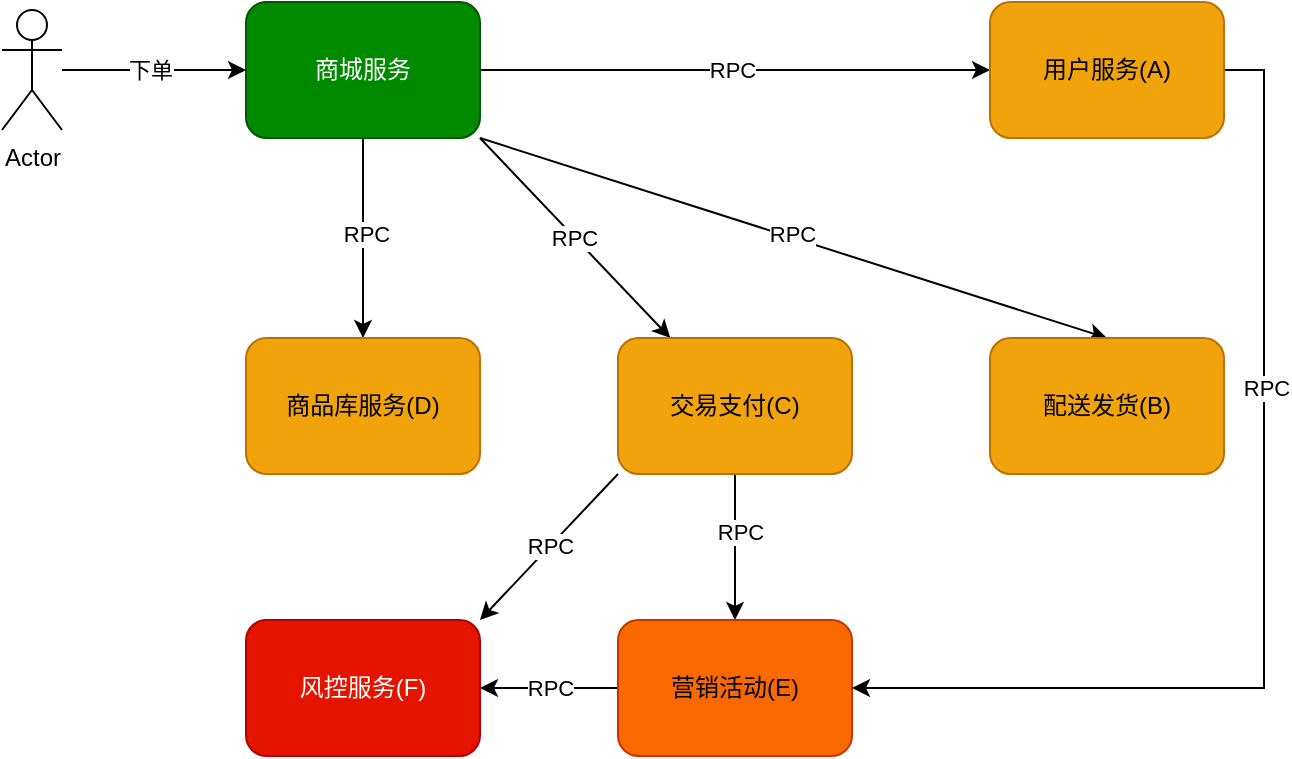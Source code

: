 <mxfile version="20.2.8" type="device" pages="3"><diagram id="hV2Dg5-riD1u_J5CvaS4" name="第 1 页"><mxGraphModel dx="1186" dy="737" grid="0" gridSize="10" guides="1" tooltips="1" connect="1" arrows="1" fold="1" page="1" pageScale="1" pageWidth="900" pageHeight="1600" math="0" shadow="0"><root><mxCell id="0"/><mxCell id="1" parent="0"/><mxCell id="Aq7Yb_3MGls0MY2zBWWf-10" style="edgeStyle=orthogonalEdgeStyle;rounded=0;orthogonalLoop=1;jettySize=auto;html=1;exitX=1;exitY=0.5;exitDx=0;exitDy=0;" edge="1" parent="1" source="Aq7Yb_3MGls0MY2zBWWf-1" target="Aq7Yb_3MGls0MY2zBWWf-8"><mxGeometry relative="1" as="geometry"/></mxCell><mxCell id="Aq7Yb_3MGls0MY2zBWWf-17" value="RPC" style="edgeLabel;html=1;align=center;verticalAlign=middle;resizable=0;points=[];" vertex="1" connectable="0" parent="Aq7Yb_3MGls0MY2zBWWf-10"><mxGeometry x="-0.012" relative="1" as="geometry"><mxPoint as="offset"/></mxGeometry></mxCell><mxCell id="Aq7Yb_3MGls0MY2zBWWf-11" style="edgeStyle=orthogonalEdgeStyle;rounded=0;orthogonalLoop=1;jettySize=auto;html=1;exitX=0.5;exitY=1;exitDx=0;exitDy=0;" edge="1" parent="1" source="Aq7Yb_3MGls0MY2zBWWf-1" target="Aq7Yb_3MGls0MY2zBWWf-4"><mxGeometry relative="1" as="geometry"/></mxCell><mxCell id="Aq7Yb_3MGls0MY2zBWWf-16" value="RPC" style="edgeLabel;html=1;align=center;verticalAlign=middle;resizable=0;points=[];" vertex="1" connectable="0" parent="Aq7Yb_3MGls0MY2zBWWf-11"><mxGeometry x="-0.04" y="1" relative="1" as="geometry"><mxPoint as="offset"/></mxGeometry></mxCell><mxCell id="Aq7Yb_3MGls0MY2zBWWf-12" style="rounded=0;orthogonalLoop=1;jettySize=auto;html=1;exitX=1;exitY=1;exitDx=0;exitDy=0;" edge="1" parent="1" source="Aq7Yb_3MGls0MY2zBWWf-1" target="Aq7Yb_3MGls0MY2zBWWf-5"><mxGeometry relative="1" as="geometry"/></mxCell><mxCell id="Aq7Yb_3MGls0MY2zBWWf-18" value="RPC" style="edgeLabel;html=1;align=center;verticalAlign=middle;resizable=0;points=[];" vertex="1" connectable="0" parent="Aq7Yb_3MGls0MY2zBWWf-12"><mxGeometry x="-0.016" relative="1" as="geometry"><mxPoint as="offset"/></mxGeometry></mxCell><mxCell id="Aq7Yb_3MGls0MY2zBWWf-13" style="edgeStyle=none;rounded=0;orthogonalLoop=1;jettySize=auto;html=1;exitX=1;exitY=1;exitDx=0;exitDy=0;entryX=0.5;entryY=0;entryDx=0;entryDy=0;" edge="1" parent="1" source="Aq7Yb_3MGls0MY2zBWWf-1" target="Aq7Yb_3MGls0MY2zBWWf-6"><mxGeometry relative="1" as="geometry"/></mxCell><mxCell id="Aq7Yb_3MGls0MY2zBWWf-19" value="RPC" style="edgeLabel;html=1;align=center;verticalAlign=middle;resizable=0;points=[];" vertex="1" connectable="0" parent="Aq7Yb_3MGls0MY2zBWWf-13"><mxGeometry x="-0.008" y="2" relative="1" as="geometry"><mxPoint as="offset"/></mxGeometry></mxCell><mxCell id="Aq7Yb_3MGls0MY2zBWWf-1" value="商城服务" style="rounded=1;whiteSpace=wrap;html=1;fillColor=#008a00;fontColor=#ffffff;strokeColor=#005700;" vertex="1" parent="1"><mxGeometry x="257" y="193" width="117" height="68" as="geometry"/></mxCell><mxCell id="Aq7Yb_3MGls0MY2zBWWf-3" value="" style="edgeStyle=orthogonalEdgeStyle;rounded=0;orthogonalLoop=1;jettySize=auto;html=1;" edge="1" parent="1" source="Aq7Yb_3MGls0MY2zBWWf-2" target="Aq7Yb_3MGls0MY2zBWWf-1"><mxGeometry relative="1" as="geometry"/></mxCell><mxCell id="Aq7Yb_3MGls0MY2zBWWf-27" value="下单" style="edgeLabel;html=1;align=center;verticalAlign=middle;resizable=0;points=[];" vertex="1" connectable="0" parent="Aq7Yb_3MGls0MY2zBWWf-3"><mxGeometry x="-0.043" relative="1" as="geometry"><mxPoint as="offset"/></mxGeometry></mxCell><mxCell id="Aq7Yb_3MGls0MY2zBWWf-2" value="Actor" style="shape=umlActor;verticalLabelPosition=bottom;verticalAlign=top;html=1;outlineConnect=0;" vertex="1" parent="1"><mxGeometry x="135" y="197" width="30" height="60" as="geometry"/></mxCell><mxCell id="Aq7Yb_3MGls0MY2zBWWf-4" value="商品库服务(D)" style="rounded=1;whiteSpace=wrap;html=1;fillColor=#f0a30a;fontColor=#000000;strokeColor=#BD7000;" vertex="1" parent="1"><mxGeometry x="257" y="361" width="117" height="68" as="geometry"/></mxCell><mxCell id="Aq7Yb_3MGls0MY2zBWWf-14" style="edgeStyle=none;rounded=0;orthogonalLoop=1;jettySize=auto;html=1;exitX=0.5;exitY=1;exitDx=0;exitDy=0;" edge="1" parent="1" source="Aq7Yb_3MGls0MY2zBWWf-5" target="Aq7Yb_3MGls0MY2zBWWf-7"><mxGeometry relative="1" as="geometry"/></mxCell><mxCell id="Aq7Yb_3MGls0MY2zBWWf-20" value="RPC" style="edgeLabel;html=1;align=center;verticalAlign=middle;resizable=0;points=[];" vertex="1" connectable="0" parent="Aq7Yb_3MGls0MY2zBWWf-14"><mxGeometry x="-0.205" y="2" relative="1" as="geometry"><mxPoint as="offset"/></mxGeometry></mxCell><mxCell id="Aq7Yb_3MGls0MY2zBWWf-23" style="rounded=0;orthogonalLoop=1;jettySize=auto;html=1;exitX=0;exitY=1;exitDx=0;exitDy=0;entryX=1;entryY=0;entryDx=0;entryDy=0;" edge="1" parent="1" source="Aq7Yb_3MGls0MY2zBWWf-5" target="Aq7Yb_3MGls0MY2zBWWf-22"><mxGeometry relative="1" as="geometry"/></mxCell><mxCell id="Aq7Yb_3MGls0MY2zBWWf-25" value="RPC" style="edgeLabel;html=1;align=center;verticalAlign=middle;resizable=0;points=[];" vertex="1" connectable="0" parent="Aq7Yb_3MGls0MY2zBWWf-23"><mxGeometry x="-0.014" relative="1" as="geometry"><mxPoint as="offset"/></mxGeometry></mxCell><mxCell id="Aq7Yb_3MGls0MY2zBWWf-5" value="交易支付(C)" style="rounded=1;whiteSpace=wrap;html=1;fillColor=#f0a30a;fontColor=#000000;strokeColor=#BD7000;" vertex="1" parent="1"><mxGeometry x="443" y="361" width="117" height="68" as="geometry"/></mxCell><mxCell id="Aq7Yb_3MGls0MY2zBWWf-6" value="配送发货(B)" style="rounded=1;whiteSpace=wrap;html=1;fillColor=#f0a30a;fontColor=#000000;strokeColor=#BD7000;" vertex="1" parent="1"><mxGeometry x="629" y="361" width="117" height="68" as="geometry"/></mxCell><mxCell id="Aq7Yb_3MGls0MY2zBWWf-24" style="edgeStyle=none;rounded=0;orthogonalLoop=1;jettySize=auto;html=1;exitX=0;exitY=0.5;exitDx=0;exitDy=0;entryX=1;entryY=0.5;entryDx=0;entryDy=0;" edge="1" parent="1" source="Aq7Yb_3MGls0MY2zBWWf-7" target="Aq7Yb_3MGls0MY2zBWWf-22"><mxGeometry relative="1" as="geometry"/></mxCell><mxCell id="Aq7Yb_3MGls0MY2zBWWf-26" value="RPC" style="edgeLabel;html=1;align=center;verticalAlign=middle;resizable=0;points=[];" vertex="1" connectable="0" parent="Aq7Yb_3MGls0MY2zBWWf-24"><mxGeometry x="-0.015" y="2" relative="1" as="geometry"><mxPoint y="-2" as="offset"/></mxGeometry></mxCell><mxCell id="Aq7Yb_3MGls0MY2zBWWf-7" value="营销活动(E)" style="rounded=1;whiteSpace=wrap;html=1;fillColor=#fa6800;strokeColor=#C73500;fontColor=#000000;" vertex="1" parent="1"><mxGeometry x="443" y="502" width="117" height="68" as="geometry"/></mxCell><mxCell id="Aq7Yb_3MGls0MY2zBWWf-15" style="edgeStyle=orthogonalEdgeStyle;rounded=0;orthogonalLoop=1;jettySize=auto;html=1;exitX=1;exitY=0.5;exitDx=0;exitDy=0;entryX=1;entryY=0.5;entryDx=0;entryDy=0;" edge="1" parent="1" source="Aq7Yb_3MGls0MY2zBWWf-8" target="Aq7Yb_3MGls0MY2zBWWf-7"><mxGeometry relative="1" as="geometry"/></mxCell><mxCell id="Aq7Yb_3MGls0MY2zBWWf-21" value="RPC" style="edgeLabel;html=1;align=center;verticalAlign=middle;resizable=0;points=[];" vertex="1" connectable="0" parent="Aq7Yb_3MGls0MY2zBWWf-15"><mxGeometry x="-0.331" y="1" relative="1" as="geometry"><mxPoint as="offset"/></mxGeometry></mxCell><mxCell id="Aq7Yb_3MGls0MY2zBWWf-8" value="用户服务(A)" style="rounded=1;whiteSpace=wrap;html=1;fillColor=#f0a30a;fontColor=#000000;strokeColor=#BD7000;" vertex="1" parent="1"><mxGeometry x="629" y="193" width="117" height="68" as="geometry"/></mxCell><mxCell id="Aq7Yb_3MGls0MY2zBWWf-22" value="风控服务(F)" style="rounded=1;whiteSpace=wrap;html=1;fillColor=#e51400;fontColor=#ffffff;strokeColor=#B20000;" vertex="1" parent="1"><mxGeometry x="257" y="502" width="117" height="68" as="geometry"/></mxCell></root></mxGraphModel></diagram><diagram id="yCMZBiqz_cgt4M_tTJk_" name="第 2 页"><mxGraphModel dx="1186" dy="737" grid="0" gridSize="10" guides="1" tooltips="1" connect="1" arrows="1" fold="1" page="1" pageScale="1" pageWidth="900" pageHeight="1600" math="0" shadow="0"><root><mxCell id="0"/><mxCell id="1" parent="0"/><mxCell id="W6n_KKlvfba6O9kaR7yt-4" style="edgeStyle=none;rounded=0;orthogonalLoop=1;jettySize=auto;html=1;exitX=0.75;exitY=1;exitDx=0;exitDy=0;entryX=0.5;entryY=0;entryDx=0;entryDy=0;fontFamily=Comic Sans MS;fontSize=14;" edge="1" parent="1" source="-1p5GsG4YUj0OTpWt8Dc-1" target="W6n_KKlvfba6O9kaR7yt-2"><mxGeometry relative="1" as="geometry"/></mxCell><mxCell id="W6n_KKlvfba6O9kaR7yt-6" value="&lt;font style=&quot;font-size: 12px;&quot;&gt;获取接口&lt;/font&gt;" style="edgeLabel;html=1;align=center;verticalAlign=middle;resizable=0;points=[];fontSize=14;fontFamily=Comic Sans MS;" vertex="1" connectable="0" parent="W6n_KKlvfba6O9kaR7yt-4"><mxGeometry x="-0.124" relative="1" as="geometry"><mxPoint as="offset"/></mxGeometry></mxCell><mxCell id="-1p5GsG4YUj0OTpWt8Dc-1" value="&lt;font style=&quot;font-size: 14px;&quot;&gt;注册中心&lt;/font&gt;" style="rounded=1;whiteSpace=wrap;html=1;fillColor=#e51400;fontColor=#ffffff;strokeColor=#B20000;" vertex="1" parent="1"><mxGeometry x="315" y="140" width="218" height="60" as="geometry"/></mxCell><mxCell id="W6n_KKlvfba6O9kaR7yt-3" style="edgeStyle=none;rounded=0;orthogonalLoop=1;jettySize=auto;html=1;exitX=0.5;exitY=0;exitDx=0;exitDy=0;entryX=0.25;entryY=1;entryDx=0;entryDy=0;fontFamily=Comic Sans MS;fontSize=14;" edge="1" parent="1" source="W6n_KKlvfba6O9kaR7yt-1" target="-1p5GsG4YUj0OTpWt8Dc-1"><mxGeometry relative="1" as="geometry"/></mxCell><mxCell id="W6n_KKlvfba6O9kaR7yt-5" value="&lt;font style=&quot;font-size: 12px;&quot;&gt;上报接口&lt;/font&gt;" style="edgeLabel;html=1;align=center;verticalAlign=middle;resizable=0;points=[];fontSize=14;fontFamily=Comic Sans MS;" vertex="1" connectable="0" parent="W6n_KKlvfba6O9kaR7yt-3"><mxGeometry x="0.003" y="1" relative="1" as="geometry"><mxPoint as="offset"/></mxGeometry></mxCell><mxCell id="W6n_KKlvfba6O9kaR7yt-1" value="&lt;font style=&quot;font-size: 14px;&quot; face=&quot;Comic Sans MS&quot;&gt;Dubbo 服务&lt;br&gt;接口提供者&lt;/font&gt;" style="rounded=1;whiteSpace=wrap;html=1;fillColor=#008a00;fontColor=#ffffff;strokeColor=#005700;arcSize=9;" vertex="1" parent="1"><mxGeometry x="180" y="295" width="135" height="68" as="geometry"/></mxCell><mxCell id="W6n_KKlvfba6O9kaR7yt-7" value="&lt;font style=&quot;font-size: 12px;&quot;&gt;根据获取的接口，请求通信&lt;/font&gt;" style="edgeStyle=none;rounded=0;orthogonalLoop=1;jettySize=auto;html=1;fontFamily=Comic Sans MS;fontSize=14;exitX=0;exitY=0.5;exitDx=0;exitDy=0;" edge="1" parent="1" source="W6n_KKlvfba6O9kaR7yt-10" target="W6n_KKlvfba6O9kaR7yt-1"><mxGeometry relative="1" as="geometry"><mxPoint x="478" y="407" as="sourcePoint"/></mxGeometry></mxCell><mxCell id="W6n_KKlvfba6O9kaR7yt-11" style="edgeStyle=none;rounded=0;orthogonalLoop=1;jettySize=auto;html=1;exitX=0;exitY=0.5;exitDx=0;exitDy=0;fontFamily=Helvetica;fontSize=14;" edge="1" parent="1" source="W6n_KKlvfba6O9kaR7yt-2" target="W6n_KKlvfba6O9kaR7yt-10"><mxGeometry relative="1" as="geometry"/></mxCell><mxCell id="W6n_KKlvfba6O9kaR7yt-13" style="edgeStyle=orthogonalEdgeStyle;rounded=0;orthogonalLoop=1;jettySize=auto;html=1;exitX=0.5;exitY=1;exitDx=0;exitDy=0;entryX=0.5;entryY=1;entryDx=0;entryDy=0;fontFamily=Helvetica;fontSize=14;" edge="1" parent="1" source="W6n_KKlvfba6O9kaR7yt-2" target="W6n_KKlvfba6O9kaR7yt-1"><mxGeometry relative="1" as="geometry"><Array as="points"><mxPoint x="601" y="398"/><mxPoint x="248" y="398"/></Array></mxGeometry></mxCell><mxCell id="W6n_KKlvfba6O9kaR7yt-14" value="也可以不经过注册中心，直连模式通信测试" style="edgeLabel;html=1;align=center;verticalAlign=middle;resizable=0;points=[];fontSize=14;fontFamily=Helvetica;" vertex="1" connectable="0" parent="W6n_KKlvfba6O9kaR7yt-13"><mxGeometry x="-0.009" y="3" relative="1" as="geometry"><mxPoint x="1" y="-4" as="offset"/></mxGeometry></mxCell><mxCell id="W6n_KKlvfba6O9kaR7yt-2" value="&lt;font style=&quot;font-size: 14px;&quot; face=&quot;Comic Sans MS&quot;&gt;Dubbo 服务&lt;br&gt;接口消费者&lt;/font&gt;" style="rounded=1;whiteSpace=wrap;html=1;fillColor=#f0a30a;fontColor=#000000;strokeColor=#BD7000;arcSize=9;" vertex="1" parent="1"><mxGeometry x="533" y="295" width="135" height="68" as="geometry"/></mxCell><mxCell id="W6n_KKlvfba6O9kaR7yt-9" value="&lt;font face=&quot;Comic Sans MS&quot;&gt;&lt;span style=&quot;font-size: 14px;&quot;&gt;Jar&lt;br&gt;&lt;/span&gt;&lt;/font&gt;" style="rounded=1;whiteSpace=wrap;html=1;fillColor=#008a00;fontColor=#ffffff;strokeColor=#005700;arcSize=9;" vertex="1" parent="1"><mxGeometry x="338" y="233" width="33" height="33" as="geometry"/></mxCell><mxCell id="W6n_KKlvfba6O9kaR7yt-10" value="&lt;font face=&quot;Comic Sans MS&quot;&gt;&lt;span style=&quot;font-size: 14px;&quot;&gt;Jar&lt;br&gt;&lt;/span&gt;&lt;/font&gt;" style="rounded=1;whiteSpace=wrap;html=1;fillColor=#008a00;fontColor=#ffffff;strokeColor=#005700;arcSize=9;" vertex="1" parent="1"><mxGeometry x="486.5" y="312.5" width="33" height="33" as="geometry"/></mxCell><mxCell id="W6n_KKlvfba6O9kaR7yt-12" value="代理" style="text;html=1;align=center;verticalAlign=middle;resizable=0;points=[];autosize=1;strokeColor=none;fillColor=none;fontSize=14;fontFamily=Helvetica;" vertex="1" parent="1"><mxGeometry x="480" y="345.5" width="46" height="29" as="geometry"/></mxCell></root></mxGraphModel></diagram><diagram id="deQZrhHKCJvCwHV-iZG-" name="第 3 页"><mxGraphModel dx="1186" dy="737" grid="0" gridSize="10" guides="1" tooltips="1" connect="1" arrows="1" fold="1" page="1" pageScale="1" pageWidth="900" pageHeight="1600" math="0" shadow="0"><root><mxCell id="0"/><mxCell id="1" parent="0"/><mxCell id="Vg8MDkQzESCpS0vraivd-5" style="edgeStyle=orthogonalEdgeStyle;rounded=0;orthogonalLoop=1;jettySize=auto;html=1;exitX=0.5;exitY=1;exitDx=0;exitDy=0;fontFamily=Helvetica;fontSize=14;" edge="1" parent="1" source="Vg8MDkQzESCpS0vraivd-1" target="Vg8MDkQzESCpS0vraivd-4"><mxGeometry relative="1" as="geometry"/></mxCell><mxCell id="Vg8MDkQzESCpS0vraivd-1" value="接口使用" style="rounded=1;whiteSpace=wrap;html=1;fontFamily=Helvetica;fontSize=14;fillColor=#008a00;fontColor=#ffffff;strokeColor=#005700;" vertex="1" parent="1"><mxGeometry x="569" y="185" width="120" height="60" as="geometry"/></mxCell><mxCell id="Vg8MDkQzESCpS0vraivd-3" value="" style="edgeStyle=orthogonalEdgeStyle;rounded=0;orthogonalLoop=1;jettySize=auto;html=1;fontFamily=Helvetica;fontSize=14;" edge="1" parent="1" source="Vg8MDkQzESCpS0vraivd-2" target="Vg8MDkQzESCpS0vraivd-1"><mxGeometry relative="1" as="geometry"/></mxCell><mxCell id="Vg8MDkQzESCpS0vraivd-2" value="&lt;b&gt;Jar&lt;/b&gt;" style="text;html=1;align=center;verticalAlign=middle;resizable=0;points=[];autosize=1;strokeColor=none;fillColor=none;fontSize=14;fontFamily=Helvetica;" vertex="1" parent="1"><mxGeometry x="609.5" y="106" width="39" height="29" as="geometry"/></mxCell><mxCell id="Vg8MDkQzESCpS0vraivd-4" value="" style="rounded=1;whiteSpace=wrap;html=1;fontFamily=Helvetica;fontSize=14;arcSize=5;fillColor=#cdeb8b;strokeColor=#36393d;" vertex="1" parent="1"><mxGeometry x="569" y="303" width="120" height="121" as="geometry"/></mxCell><mxCell id="Vg8MDkQzESCpS0vraivd-6" value="代理" style="rounded=1;whiteSpace=wrap;html=1;fontFamily=Helvetica;fontSize=14;labelBackgroundColor=none;fontColor=#FFFFFF;fillColor=#000000;" vertex="1" parent="1"><mxGeometry x="595" y="319" width="68" height="34" as="geometry"/></mxCell><mxCell id="Vg8MDkQzESCpS0vraivd-26" style="edgeStyle=none;rounded=0;orthogonalLoop=1;jettySize=auto;html=1;exitX=0.5;exitY=1;exitDx=0;exitDy=0;fontFamily=Comic Sans MS;fontSize=14;" edge="1" parent="1" source="Vg8MDkQzESCpS0vraivd-7" target="Vg8MDkQzESCpS0vraivd-24"><mxGeometry relative="1" as="geometry"/></mxCell><mxCell id="Vg8MDkQzESCpS0vraivd-28" value="发送" style="edgeLabel;html=1;align=center;verticalAlign=middle;resizable=0;points=[];fontSize=14;fontFamily=Comic Sans MS;" vertex="1" connectable="0" parent="Vg8MDkQzESCpS0vraivd-26"><mxGeometry x="-0.085" y="-1" relative="1" as="geometry"><mxPoint x="1" y="7" as="offset"/></mxGeometry></mxCell><mxCell id="Vg8MDkQzESCpS0vraivd-7" value="通信" style="rounded=1;whiteSpace=wrap;html=1;fontFamily=Helvetica;fontSize=14;" vertex="1" parent="1"><mxGeometry x="595" y="371" width="68" height="34" as="geometry"/></mxCell><mxCell id="Vg8MDkQzESCpS0vraivd-39" style="edgeStyle=orthogonalEdgeStyle;rounded=0;orthogonalLoop=1;jettySize=auto;html=1;exitX=0.5;exitY=0;exitDx=0;exitDy=0;fontFamily=Comic Sans MS;fontSize=14;" edge="1" parent="1" source="Vg8MDkQzESCpS0vraivd-8" target="Vg8MDkQzESCpS0vraivd-9"><mxGeometry relative="1" as="geometry"/></mxCell><mxCell id="Vg8MDkQzESCpS0vraivd-8" value="" style="rounded=1;whiteSpace=wrap;html=1;fontFamily=Helvetica;fontSize=14;arcSize=5;fillColor=#ffcccc;strokeColor=#36393d;" vertex="1" parent="1"><mxGeometry x="188" y="303" width="120" height="121" as="geometry"/></mxCell><mxCell id="Vg8MDkQzESCpS0vraivd-9" value="接口提供" style="rounded=1;whiteSpace=wrap;html=1;fontFamily=Helvetica;fontSize=14;fillColor=#a20025;fontColor=#ffffff;strokeColor=#6F0000;" vertex="1" parent="1"><mxGeometry x="188" y="185" width="120" height="60" as="geometry"/></mxCell><mxCell id="Vg8MDkQzESCpS0vraivd-34" style="edgeStyle=orthogonalEdgeStyle;rounded=0;orthogonalLoop=1;jettySize=auto;html=1;exitX=0;exitY=0.5;exitDx=0;exitDy=0;entryX=0.5;entryY=0;entryDx=0;entryDy=0;fontFamily=Comic Sans MS;fontSize=14;" edge="1" parent="1" source="Vg8MDkQzESCpS0vraivd-16" target="Vg8MDkQzESCpS0vraivd-33"><mxGeometry relative="1" as="geometry"/></mxCell><mxCell id="Vg8MDkQzESCpS0vraivd-36" value="应答" style="edgeLabel;html=1;align=center;verticalAlign=middle;resizable=0;points=[];fontSize=14;fontFamily=Comic Sans MS;" vertex="1" connectable="0" parent="Vg8MDkQzESCpS0vraivd-34"><mxGeometry x="-0.2" y="2" relative="1" as="geometry"><mxPoint y="-2" as="offset"/></mxGeometry></mxCell><mxCell id="Vg8MDkQzESCpS0vraivd-16" value="通信" style="rounded=1;whiteSpace=wrap;html=1;fontFamily=Helvetica;fontSize=14;" vertex="1" parent="1"><mxGeometry x="216" y="371" width="68" height="34" as="geometry"/></mxCell><mxCell id="Vg8MDkQzESCpS0vraivd-32" style="edgeStyle=orthogonalEdgeStyle;rounded=0;orthogonalLoop=1;jettySize=auto;html=1;exitX=0.5;exitY=1;exitDx=0;exitDy=0;entryX=0.5;entryY=1;entryDx=0;entryDy=0;fontFamily=Comic Sans MS;fontSize=14;" edge="1" parent="1" source="Vg8MDkQzESCpS0vraivd-24" target="Vg8MDkQzESCpS0vraivd-30"><mxGeometry relative="1" as="geometry"><Array as="points"><mxPoint x="629" y="639"/><mxPoint x="250" y="639"/></Array></mxGeometry></mxCell><mxCell id="Vg8MDkQzESCpS0vraivd-40" value="socket" style="edgeLabel;html=1;align=center;verticalAlign=middle;resizable=0;points=[];fontSize=14;fontFamily=Comic Sans MS;" vertex="1" connectable="0" parent="Vg8MDkQzESCpS0vraivd-32"><mxGeometry x="-0.013" relative="1" as="geometry"><mxPoint y="-1" as="offset"/></mxGeometry></mxCell><mxCell id="Vg8MDkQzESCpS0vraivd-24" value="&lt;font face=&quot;Comic Sans MS&quot; style=&quot;font-size: 14px;&quot;&gt;clazz://&lt;br&gt;method(args)&lt;/font&gt;" style="rounded=1;whiteSpace=wrap;html=1;fontFamily=Helvetica;fontSize=14;arcSize=5;fillColor=#e3c800;fontColor=#000000;strokeColor=#B09500;" vertex="1" parent="1"><mxGeometry x="569" y="464" width="120" height="121" as="geometry"/></mxCell><mxCell id="Vg8MDkQzESCpS0vraivd-27" style="edgeStyle=orthogonalEdgeStyle;rounded=0;orthogonalLoop=1;jettySize=auto;html=1;exitX=0.5;exitY=0;exitDx=0;exitDy=0;entryX=1;entryY=0.5;entryDx=0;entryDy=0;fontFamily=Comic Sans MS;fontSize=14;" edge="1" parent="1" source="Vg8MDkQzESCpS0vraivd-25" target="Vg8MDkQzESCpS0vraivd-7"><mxGeometry relative="1" as="geometry"/></mxCell><mxCell id="Vg8MDkQzESCpS0vraivd-29" value="接收" style="edgeLabel;html=1;align=center;verticalAlign=middle;resizable=0;points=[];fontSize=14;fontFamily=Comic Sans MS;" vertex="1" connectable="0" parent="Vg8MDkQzESCpS0vraivd-27"><mxGeometry x="0.27" relative="1" as="geometry"><mxPoint as="offset"/></mxGeometry></mxCell><mxCell id="Vg8MDkQzESCpS0vraivd-25" value="response&lt;br&gt;应答结果" style="rounded=1;whiteSpace=wrap;html=1;fontFamily=Helvetica;fontSize=14;arcSize=5;fillColor=#fa6800;fontColor=#000000;strokeColor=#C73500;" vertex="1" parent="1"><mxGeometry x="738" y="464" width="120" height="121" as="geometry"/></mxCell><mxCell id="Vg8MDkQzESCpS0vraivd-31" style="edgeStyle=orthogonalEdgeStyle;rounded=0;orthogonalLoop=1;jettySize=auto;html=1;exitX=0.5;exitY=0;exitDx=0;exitDy=0;fontFamily=Comic Sans MS;fontSize=14;" edge="1" parent="1" source="Vg8MDkQzESCpS0vraivd-30" target="Vg8MDkQzESCpS0vraivd-16"><mxGeometry relative="1" as="geometry"/></mxCell><mxCell id="Vg8MDkQzESCpS0vraivd-35" value="请求" style="edgeLabel;html=1;align=center;verticalAlign=middle;resizable=0;points=[];fontSize=14;fontFamily=Comic Sans MS;" vertex="1" connectable="0" parent="Vg8MDkQzESCpS0vraivd-31"><mxGeometry x="-0.254" relative="1" as="geometry"><mxPoint as="offset"/></mxGeometry></mxCell><mxCell id="Vg8MDkQzESCpS0vraivd-30" value="&lt;span style=&quot;font-family: &amp;quot;Comic Sans MS&amp;quot;;&quot;&gt;&lt;font style=&quot;font-size: 14px;&quot;&gt;clazz://&lt;br&gt;method(args)&lt;/font&gt;&lt;/span&gt;" style="rounded=1;whiteSpace=wrap;html=1;fontFamily=Helvetica;fontSize=14;arcSize=5;fillColor=#e3c800;fontColor=#000000;strokeColor=#B09500;" vertex="1" parent="1"><mxGeometry x="190" y="464" width="120" height="121" as="geometry"/></mxCell><mxCell id="Vg8MDkQzESCpS0vraivd-37" style="edgeStyle=orthogonalEdgeStyle;rounded=0;orthogonalLoop=1;jettySize=auto;html=1;exitX=0.5;exitY=1;exitDx=0;exitDy=0;entryX=0.5;entryY=1;entryDx=0;entryDy=0;fontFamily=Comic Sans MS;fontSize=14;" edge="1" parent="1" source="Vg8MDkQzESCpS0vraivd-33" target="Vg8MDkQzESCpS0vraivd-25"><mxGeometry relative="1" as="geometry"><Array as="points"><mxPoint x="72" y="705"/><mxPoint x="798" y="705"/></Array></mxGeometry></mxCell><mxCell id="Vg8MDkQzESCpS0vraivd-41" value="socket" style="edgeLabel;html=1;align=center;verticalAlign=middle;resizable=0;points=[];fontSize=14;fontFamily=Comic Sans MS;" vertex="1" connectable="0" parent="Vg8MDkQzESCpS0vraivd-37"><mxGeometry x="0.011" y="-2" relative="1" as="geometry"><mxPoint x="5" y="-2" as="offset"/></mxGeometry></mxCell><mxCell id="Vg8MDkQzESCpS0vraivd-33" value="response&lt;br&gt;应答结果" style="rounded=1;whiteSpace=wrap;html=1;fontFamily=Helvetica;fontSize=14;arcSize=5;fillColor=#fa6800;fontColor=#000000;strokeColor=#C73500;" vertex="1" parent="1"><mxGeometry x="12" y="464" width="120" height="121" as="geometry"/></mxCell><mxCell id="Vg8MDkQzESCpS0vraivd-38" value="反射" style="rounded=1;whiteSpace=wrap;html=1;fontFamily=Helvetica;fontSize=14;fillColor=#000000;fontColor=#FFFFFF;" vertex="1" parent="1"><mxGeometry x="216" y="319" width="68" height="34" as="geometry"/></mxCell><mxCell id="Vg8MDkQzESCpS0vraivd-42" value="" style="shape=curlyBracket;whiteSpace=wrap;html=1;rounded=1;fontFamily=Comic Sans MS;fontSize=14;" vertex="1" parent="1"><mxGeometry x="543" y="185" width="20" height="241" as="geometry"/></mxCell><mxCell id="Vg8MDkQzESCpS0vraivd-43" value="用代理，把接口封装起来" style="text;html=1;align=center;verticalAlign=middle;resizable=0;points=[];autosize=1;strokeColor=none;fillColor=none;fontSize=14;fontFamily=Comic Sans MS;" vertex="1" parent="1"><mxGeometry x="373" y="291" width="172" height="29" as="geometry"/></mxCell></root></mxGraphModel></diagram></mxfile>